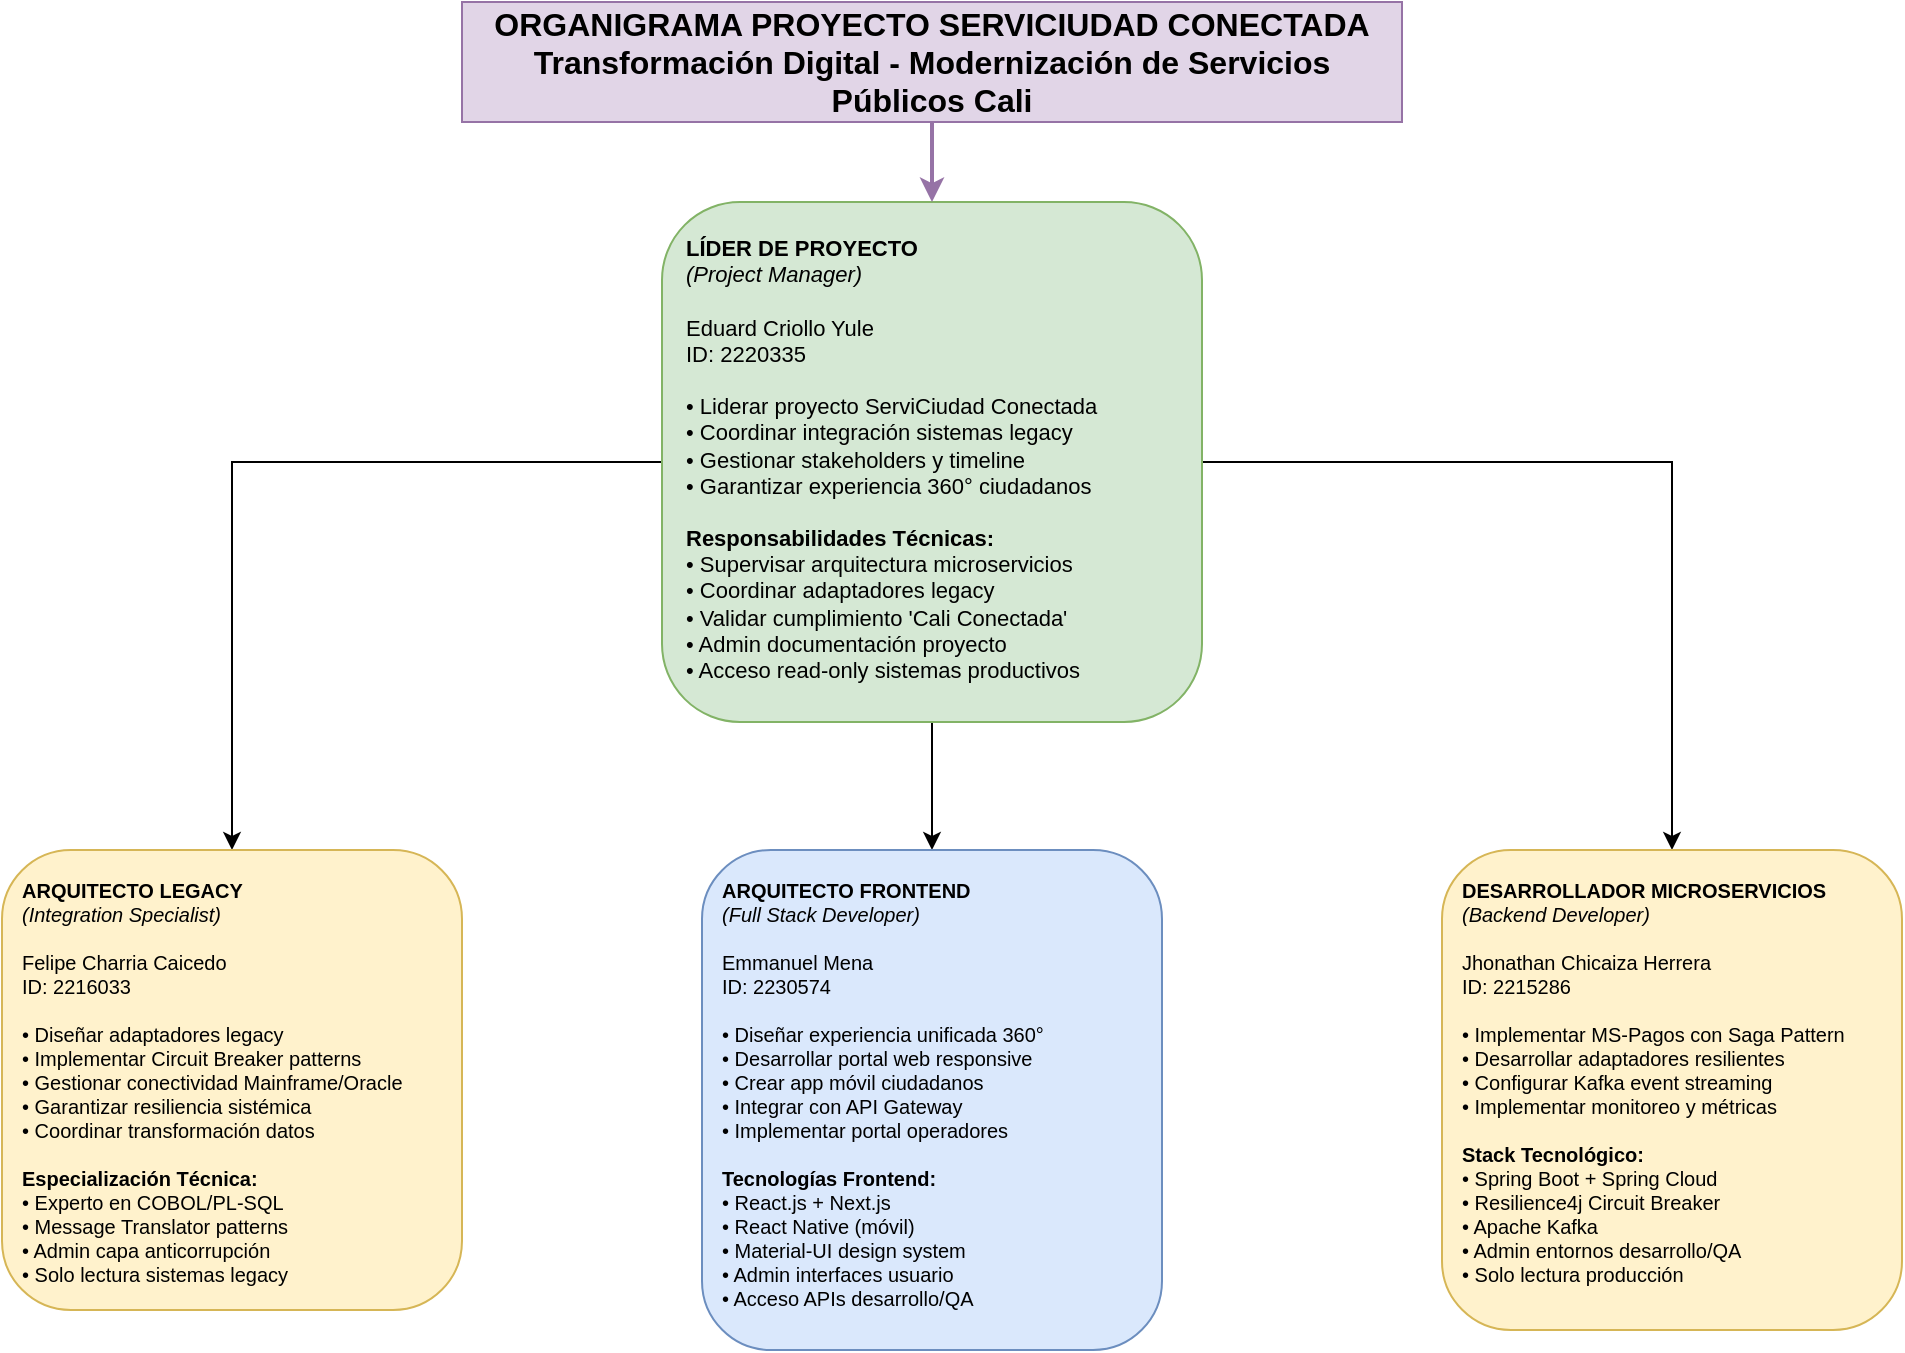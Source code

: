 <mxfile version="28.0.6">
  <diagram name="Organigrama SGSI" id="0bAn7jaxR_mX8Y2uvcG7">
    <mxGraphModel dx="1489" dy="889" grid="1" gridSize="10" guides="1" tooltips="1" connect="1" arrows="1" fold="1" page="1" pageScale="1" pageWidth="1169" pageHeight="827" math="0" shadow="0">
      <root>
        <mxCell id="0" />
        <mxCell id="1" parent="0" />
        <mxCell id="OZKHfXmNH1_4jURYccbE-1" value="ORGANIGRAMA PROYECTO SERVICIUDAD CONECTADA&#xa;Transformación Digital - Modernización de Servicios Públicos Cali" style="rounded=0;whiteSpace=wrap;html=1;fontSize=16;fontStyle=1;fillColor=#e1d5e7;strokeColor=#9673a6;align=center;" vertex="1" parent="1">
          <mxGeometry x="350" y="30" width="470" height="60" as="geometry" />
        </mxCell>
        <mxCell id="OZKHfXmNH1_4jURYccbE-7" style="edgeStyle=orthogonalEdgeStyle;rounded=0;orthogonalLoop=1;jettySize=auto;html=1;entryX=0.5;entryY=0;entryDx=0;entryDy=0;" edge="1" parent="1" source="OZKHfXmNH1_4jURYccbE-2" target="OZKHfXmNH1_4jURYccbE-4">
          <mxGeometry relative="1" as="geometry" />
        </mxCell>
        <mxCell id="OZKHfXmNH1_4jURYccbE-8" style="edgeStyle=orthogonalEdgeStyle;rounded=0;orthogonalLoop=1;jettySize=auto;html=1;entryX=0.5;entryY=0;entryDx=0;entryDy=0;" edge="1" parent="1" source="OZKHfXmNH1_4jURYccbE-2" target="OZKHfXmNH1_4jURYccbE-5">
          <mxGeometry relative="1" as="geometry" />
        </mxCell>
        <mxCell id="OZKHfXmNH1_4jURYccbE-9" style="edgeStyle=orthogonalEdgeStyle;rounded=0;orthogonalLoop=1;jettySize=auto;html=1;entryX=0.5;entryY=0;entryDx=0;entryDy=0;" edge="1" parent="1" source="OZKHfXmNH1_4jURYccbE-2" target="OZKHfXmNH1_4jURYccbE-6">
          <mxGeometry relative="1" as="geometry" />
        </mxCell>
        <mxCell id="OZKHfXmNH1_4jURYccbE-2" value="&lt;b&gt;LÍDER DE PROYECTO&lt;/b&gt;&#xa;&lt;i&gt;(Project Manager)&lt;/i&gt;&#xa;&#xa;Eduard Criollo Yule&#xa;ID: 2220335&#xa;&#xa;• Liderar proyecto ServiCiudad Conectada&#xa;• Coordinar integración sistemas legacy&#xa;• Gestionar stakeholders y timeline&#xa;• Garantizar experiencia 360° ciudadanos&#xa;&#xa;&lt;b&gt;Responsabilidades Técnicas:&lt;/b&gt;&#xa;• Supervisar arquitectura microservicios&#xa;• Coordinar adaptadores legacy&#xa;• Validar cumplimiento &#39;Cali Conectada&#39;&#xa;• Admin documentación proyecto&#xa;• Acceso read-only sistemas productivos" style="rounded=1;whiteSpace=wrap;html=1;fontSize=11;fillColor=#d5e8d4;strokeColor=#82b366;align=left;verticalAlign=top;spacingLeft=10;spacingTop=10;" vertex="1" parent="1">
          <mxGeometry x="450" y="130" width="270" height="260" as="geometry" />
        </mxCell>
        <mxCell id="OZKHfXmNH1_4jURYccbE-3" value="" style="edgeStyle=orthogonalEdgeStyle;rounded=0;orthogonalLoop=1;jettySize=auto;html=1;strokeWidth=2;fillColor=#e1d5e7;strokeColor=#9673a6;" edge="1" parent="1" source="OZKHfXmNH1_4jURYccbE-1" target="OZKHfXmNH1_4jURYccbE-2">
          <mxGeometry relative="1" as="geometry" />
        </mxCell>
        <mxCell id="OZKHfXmNH1_4jURYccbE-4" value="&lt;b&gt;ARQUITECTO LEGACY&lt;/b&gt;&#xa;&lt;i&gt;(Integration Specialist)&lt;/i&gt;&#xa;&#xa;Felipe Charria Caicedo&#xa;ID: 2216033&#xa;&#xa;• Diseñar adaptadores legacy&#xa;• Implementar Circuit Breaker patterns&#xa;• Gestionar conectividad Mainframe/Oracle&#xa;• Garantizar resiliencia sistémica&#xa;• Coordinar transformación datos&#xa;&#xa;&lt;b&gt;Especialización Técnica:&lt;/b&gt;&#xa;• Experto en COBOL/PL-SQL&#xa;• Message Translator patterns&#xa;• Admin capa anticorrupción&#xa;• Solo lectura sistemas legacy" style="rounded=1;whiteSpace=wrap;html=1;fontSize=10;fillColor=#fff2cc;strokeColor=#d6b656;align=left;verticalAlign=top;spacingLeft=8;spacingTop=8;" vertex="1" parent="1">
          <mxGeometry x="120" y="454" width="230" height="230" as="geometry" />
        </mxCell>
        <mxCell id="OZKHfXmNH1_4jURYccbE-5" value="&lt;b&gt;DESARROLLADOR MICROSERVICIOS&lt;/b&gt;&#xa;&lt;i&gt;(Backend Developer)&lt;/i&gt;&#xa;&#xa;Jhonathan Chicaiza Herrera&#xa;ID: 2215286&#xa;&#xa;• Implementar MS-Pagos con Saga Pattern&#xa;• Desarrollar adaptadores resilientes&#xa;• Configurar Kafka event streaming&#xa;• Implementar monitoreo y métricas&#xa;&#xa;&lt;b&gt;Stack Tecnológico:&lt;/b&gt;&#xa;• Spring Boot + Spring Cloud&#xa;• Resilience4j Circuit Breaker&#xa;• Apache Kafka&#xa;• Admin entornos desarrollo/QA&#xa;• Solo lectura producción" style="rounded=1;whiteSpace=wrap;html=1;fontSize=10;fillColor=#fff2cc;strokeColor=#d6b656;align=left;verticalAlign=top;spacingLeft=8;spacingTop=8;" vertex="1" parent="1">
          <mxGeometry x="840" y="454" width="230" height="240" as="geometry" />
        </mxCell>
        <mxCell id="OZKHfXmNH1_4jURYccbE-6" value="&lt;b&gt;ARQUITECTO FRONTEND&lt;/b&gt;&#xa;&lt;i&gt;(Full Stack Developer)&lt;/i&gt;&#xa;&#xa;Emmanuel Mena&#xa;ID: 2230574&#xa;&#xa;• Diseñar experiencia unificada 360°&#xa;• Desarrollar portal web responsive&#xa;• Crear app móvil ciudadanos&#xa;• Integrar con API Gateway&#xa;• Implementar portal operadores&#xa;&#xa;&lt;b&gt;Tecnologías Frontend:&lt;/b&gt;&#xa;• React.js + Next.js&#xa;• React Native (móvil)&#xa;• Material-UI design system&#xa;• Admin interfaces usuario&#xa;• Acceso APIs desarrollo/QA" style="rounded=1;whiteSpace=wrap;html=1;fontSize=10;fillColor=#dae8fc;strokeColor=#6c8ebf;align=left;verticalAlign=top;spacingLeft=8;spacingTop=8;" vertex="1" parent="1">
          <mxGeometry x="470" y="454" width="230" height="250" as="geometry" />
        </mxCell>
      </root>
    </mxGraphModel>
  </diagram>
</mxfile>
